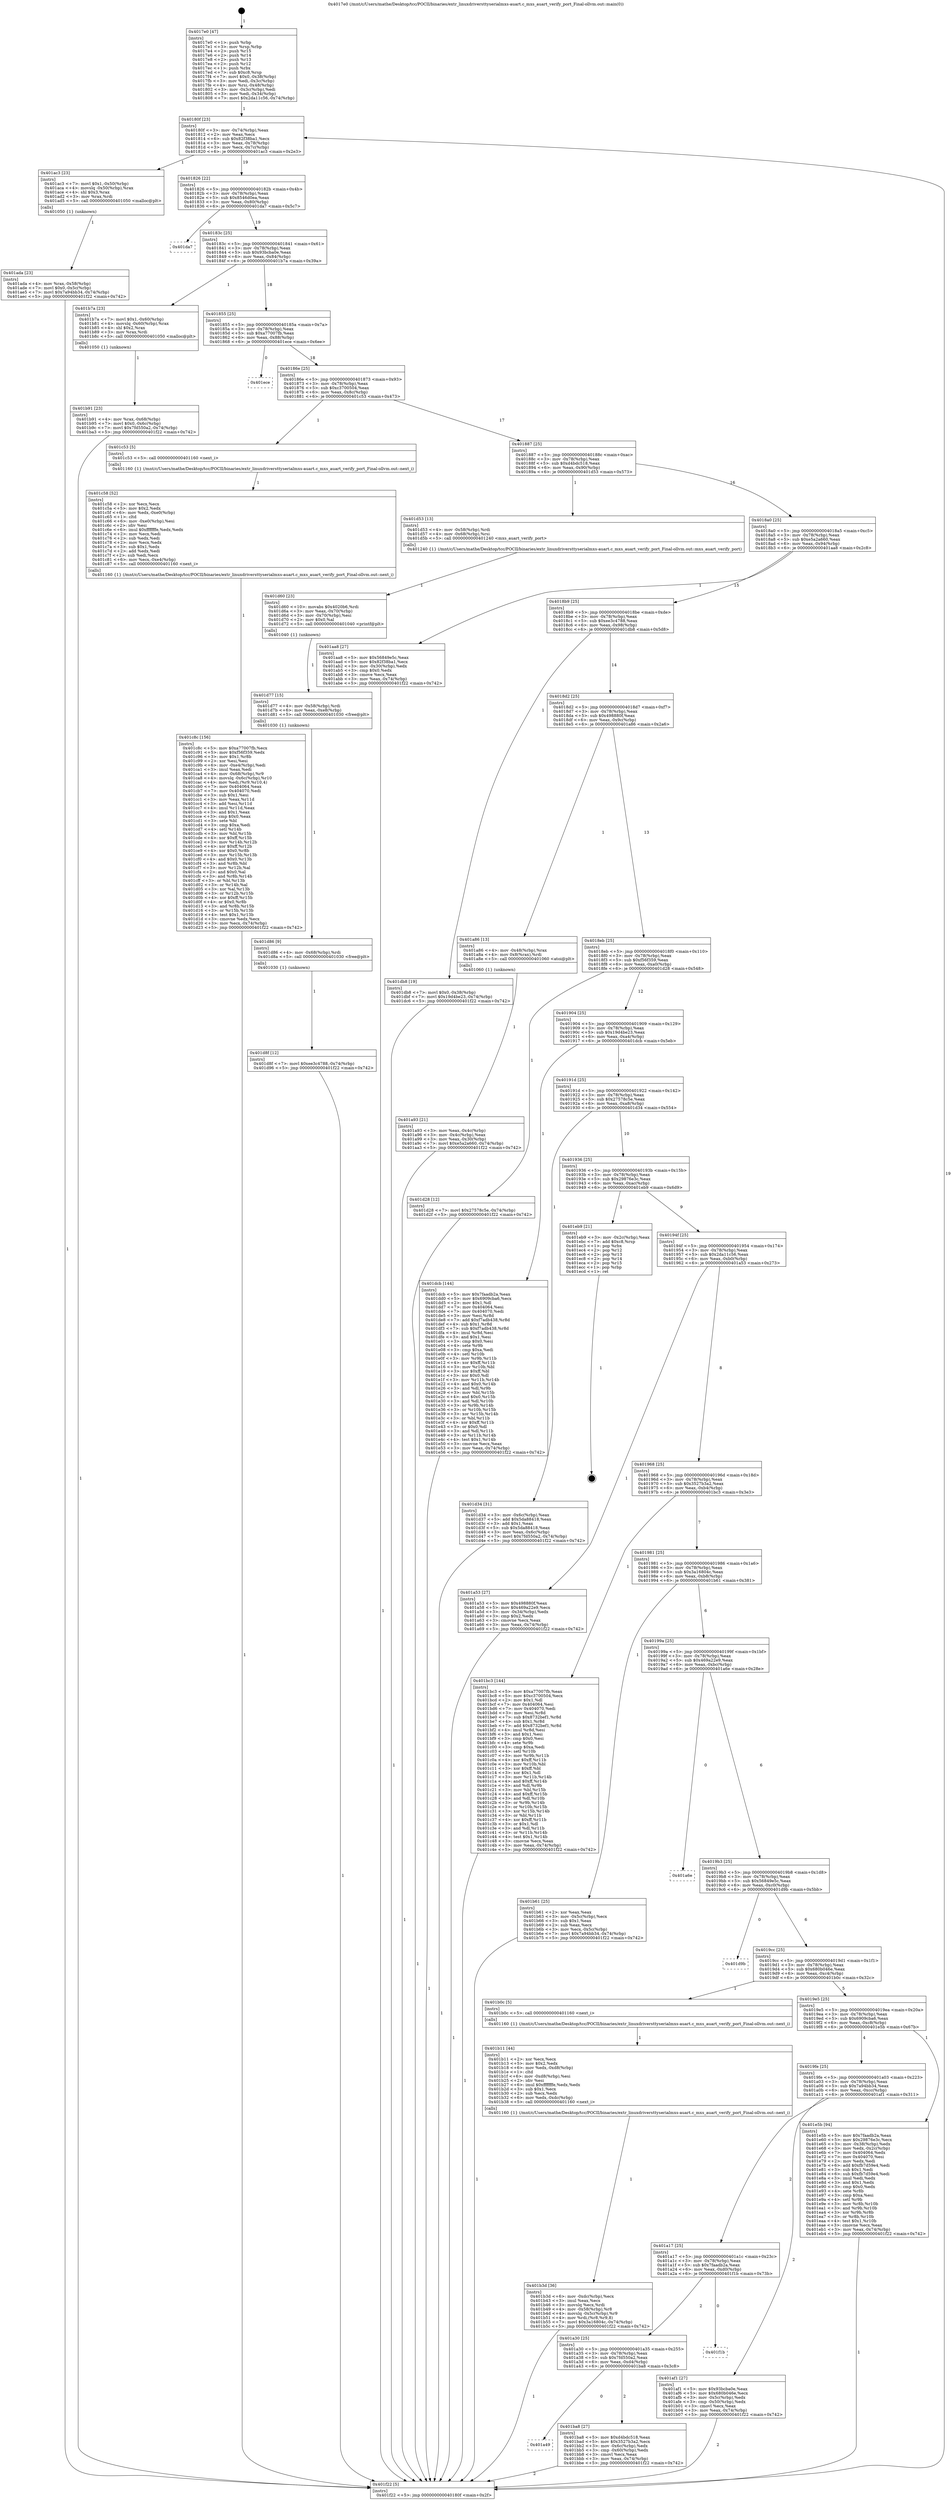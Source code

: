digraph "0x4017e0" {
  label = "0x4017e0 (/mnt/c/Users/mathe/Desktop/tcc/POCII/binaries/extr_linuxdriversttyserialmxs-auart.c_mxs_auart_verify_port_Final-ollvm.out::main(0))"
  labelloc = "t"
  node[shape=record]

  Entry [label="",width=0.3,height=0.3,shape=circle,fillcolor=black,style=filled]
  "0x40180f" [label="{
     0x40180f [23]\l
     | [instrs]\l
     &nbsp;&nbsp;0x40180f \<+3\>: mov -0x74(%rbp),%eax\l
     &nbsp;&nbsp;0x401812 \<+2\>: mov %eax,%ecx\l
     &nbsp;&nbsp;0x401814 \<+6\>: sub $0x82f38ba1,%ecx\l
     &nbsp;&nbsp;0x40181a \<+3\>: mov %eax,-0x78(%rbp)\l
     &nbsp;&nbsp;0x40181d \<+3\>: mov %ecx,-0x7c(%rbp)\l
     &nbsp;&nbsp;0x401820 \<+6\>: je 0000000000401ac3 \<main+0x2e3\>\l
  }"]
  "0x401ac3" [label="{
     0x401ac3 [23]\l
     | [instrs]\l
     &nbsp;&nbsp;0x401ac3 \<+7\>: movl $0x1,-0x50(%rbp)\l
     &nbsp;&nbsp;0x401aca \<+4\>: movslq -0x50(%rbp),%rax\l
     &nbsp;&nbsp;0x401ace \<+4\>: shl $0x3,%rax\l
     &nbsp;&nbsp;0x401ad2 \<+3\>: mov %rax,%rdi\l
     &nbsp;&nbsp;0x401ad5 \<+5\>: call 0000000000401050 \<malloc@plt\>\l
     | [calls]\l
     &nbsp;&nbsp;0x401050 \{1\} (unknown)\l
  }"]
  "0x401826" [label="{
     0x401826 [22]\l
     | [instrs]\l
     &nbsp;&nbsp;0x401826 \<+5\>: jmp 000000000040182b \<main+0x4b\>\l
     &nbsp;&nbsp;0x40182b \<+3\>: mov -0x78(%rbp),%eax\l
     &nbsp;&nbsp;0x40182e \<+5\>: sub $0x8546d0ea,%eax\l
     &nbsp;&nbsp;0x401833 \<+3\>: mov %eax,-0x80(%rbp)\l
     &nbsp;&nbsp;0x401836 \<+6\>: je 0000000000401da7 \<main+0x5c7\>\l
  }"]
  Exit [label="",width=0.3,height=0.3,shape=circle,fillcolor=black,style=filled,peripheries=2]
  "0x401da7" [label="{
     0x401da7\l
  }", style=dashed]
  "0x40183c" [label="{
     0x40183c [25]\l
     | [instrs]\l
     &nbsp;&nbsp;0x40183c \<+5\>: jmp 0000000000401841 \<main+0x61\>\l
     &nbsp;&nbsp;0x401841 \<+3\>: mov -0x78(%rbp),%eax\l
     &nbsp;&nbsp;0x401844 \<+5\>: sub $0x93bcba0e,%eax\l
     &nbsp;&nbsp;0x401849 \<+6\>: mov %eax,-0x84(%rbp)\l
     &nbsp;&nbsp;0x40184f \<+6\>: je 0000000000401b7a \<main+0x39a\>\l
  }"]
  "0x401d8f" [label="{
     0x401d8f [12]\l
     | [instrs]\l
     &nbsp;&nbsp;0x401d8f \<+7\>: movl $0xee3c4788,-0x74(%rbp)\l
     &nbsp;&nbsp;0x401d96 \<+5\>: jmp 0000000000401f22 \<main+0x742\>\l
  }"]
  "0x401b7a" [label="{
     0x401b7a [23]\l
     | [instrs]\l
     &nbsp;&nbsp;0x401b7a \<+7\>: movl $0x1,-0x60(%rbp)\l
     &nbsp;&nbsp;0x401b81 \<+4\>: movslq -0x60(%rbp),%rax\l
     &nbsp;&nbsp;0x401b85 \<+4\>: shl $0x2,%rax\l
     &nbsp;&nbsp;0x401b89 \<+3\>: mov %rax,%rdi\l
     &nbsp;&nbsp;0x401b8c \<+5\>: call 0000000000401050 \<malloc@plt\>\l
     | [calls]\l
     &nbsp;&nbsp;0x401050 \{1\} (unknown)\l
  }"]
  "0x401855" [label="{
     0x401855 [25]\l
     | [instrs]\l
     &nbsp;&nbsp;0x401855 \<+5\>: jmp 000000000040185a \<main+0x7a\>\l
     &nbsp;&nbsp;0x40185a \<+3\>: mov -0x78(%rbp),%eax\l
     &nbsp;&nbsp;0x40185d \<+5\>: sub $0xa77007fb,%eax\l
     &nbsp;&nbsp;0x401862 \<+6\>: mov %eax,-0x88(%rbp)\l
     &nbsp;&nbsp;0x401868 \<+6\>: je 0000000000401ece \<main+0x6ee\>\l
  }"]
  "0x401d86" [label="{
     0x401d86 [9]\l
     | [instrs]\l
     &nbsp;&nbsp;0x401d86 \<+4\>: mov -0x68(%rbp),%rdi\l
     &nbsp;&nbsp;0x401d8a \<+5\>: call 0000000000401030 \<free@plt\>\l
     | [calls]\l
     &nbsp;&nbsp;0x401030 \{1\} (unknown)\l
  }"]
  "0x401ece" [label="{
     0x401ece\l
  }", style=dashed]
  "0x40186e" [label="{
     0x40186e [25]\l
     | [instrs]\l
     &nbsp;&nbsp;0x40186e \<+5\>: jmp 0000000000401873 \<main+0x93\>\l
     &nbsp;&nbsp;0x401873 \<+3\>: mov -0x78(%rbp),%eax\l
     &nbsp;&nbsp;0x401876 \<+5\>: sub $0xc3700504,%eax\l
     &nbsp;&nbsp;0x40187b \<+6\>: mov %eax,-0x8c(%rbp)\l
     &nbsp;&nbsp;0x401881 \<+6\>: je 0000000000401c53 \<main+0x473\>\l
  }"]
  "0x401d77" [label="{
     0x401d77 [15]\l
     | [instrs]\l
     &nbsp;&nbsp;0x401d77 \<+4\>: mov -0x58(%rbp),%rdi\l
     &nbsp;&nbsp;0x401d7b \<+6\>: mov %eax,-0xe8(%rbp)\l
     &nbsp;&nbsp;0x401d81 \<+5\>: call 0000000000401030 \<free@plt\>\l
     | [calls]\l
     &nbsp;&nbsp;0x401030 \{1\} (unknown)\l
  }"]
  "0x401c53" [label="{
     0x401c53 [5]\l
     | [instrs]\l
     &nbsp;&nbsp;0x401c53 \<+5\>: call 0000000000401160 \<next_i\>\l
     | [calls]\l
     &nbsp;&nbsp;0x401160 \{1\} (/mnt/c/Users/mathe/Desktop/tcc/POCII/binaries/extr_linuxdriversttyserialmxs-auart.c_mxs_auart_verify_port_Final-ollvm.out::next_i)\l
  }"]
  "0x401887" [label="{
     0x401887 [25]\l
     | [instrs]\l
     &nbsp;&nbsp;0x401887 \<+5\>: jmp 000000000040188c \<main+0xac\>\l
     &nbsp;&nbsp;0x40188c \<+3\>: mov -0x78(%rbp),%eax\l
     &nbsp;&nbsp;0x40188f \<+5\>: sub $0xd4bdc518,%eax\l
     &nbsp;&nbsp;0x401894 \<+6\>: mov %eax,-0x90(%rbp)\l
     &nbsp;&nbsp;0x40189a \<+6\>: je 0000000000401d53 \<main+0x573\>\l
  }"]
  "0x401d60" [label="{
     0x401d60 [23]\l
     | [instrs]\l
     &nbsp;&nbsp;0x401d60 \<+10\>: movabs $0x4020b6,%rdi\l
     &nbsp;&nbsp;0x401d6a \<+3\>: mov %eax,-0x70(%rbp)\l
     &nbsp;&nbsp;0x401d6d \<+3\>: mov -0x70(%rbp),%esi\l
     &nbsp;&nbsp;0x401d70 \<+2\>: mov $0x0,%al\l
     &nbsp;&nbsp;0x401d72 \<+5\>: call 0000000000401040 \<printf@plt\>\l
     | [calls]\l
     &nbsp;&nbsp;0x401040 \{1\} (unknown)\l
  }"]
  "0x401d53" [label="{
     0x401d53 [13]\l
     | [instrs]\l
     &nbsp;&nbsp;0x401d53 \<+4\>: mov -0x58(%rbp),%rdi\l
     &nbsp;&nbsp;0x401d57 \<+4\>: mov -0x68(%rbp),%rsi\l
     &nbsp;&nbsp;0x401d5b \<+5\>: call 0000000000401240 \<mxs_auart_verify_port\>\l
     | [calls]\l
     &nbsp;&nbsp;0x401240 \{1\} (/mnt/c/Users/mathe/Desktop/tcc/POCII/binaries/extr_linuxdriversttyserialmxs-auart.c_mxs_auart_verify_port_Final-ollvm.out::mxs_auart_verify_port)\l
  }"]
  "0x4018a0" [label="{
     0x4018a0 [25]\l
     | [instrs]\l
     &nbsp;&nbsp;0x4018a0 \<+5\>: jmp 00000000004018a5 \<main+0xc5\>\l
     &nbsp;&nbsp;0x4018a5 \<+3\>: mov -0x78(%rbp),%eax\l
     &nbsp;&nbsp;0x4018a8 \<+5\>: sub $0xe5a2a660,%eax\l
     &nbsp;&nbsp;0x4018ad \<+6\>: mov %eax,-0x94(%rbp)\l
     &nbsp;&nbsp;0x4018b3 \<+6\>: je 0000000000401aa8 \<main+0x2c8\>\l
  }"]
  "0x401c8c" [label="{
     0x401c8c [156]\l
     | [instrs]\l
     &nbsp;&nbsp;0x401c8c \<+5\>: mov $0xa77007fb,%ecx\l
     &nbsp;&nbsp;0x401c91 \<+5\>: mov $0xf56f359,%edx\l
     &nbsp;&nbsp;0x401c96 \<+3\>: mov $0x1,%r8b\l
     &nbsp;&nbsp;0x401c99 \<+2\>: xor %esi,%esi\l
     &nbsp;&nbsp;0x401c9b \<+6\>: mov -0xe4(%rbp),%edi\l
     &nbsp;&nbsp;0x401ca1 \<+3\>: imul %eax,%edi\l
     &nbsp;&nbsp;0x401ca4 \<+4\>: mov -0x68(%rbp),%r9\l
     &nbsp;&nbsp;0x401ca8 \<+4\>: movslq -0x6c(%rbp),%r10\l
     &nbsp;&nbsp;0x401cac \<+4\>: mov %edi,(%r9,%r10,4)\l
     &nbsp;&nbsp;0x401cb0 \<+7\>: mov 0x404064,%eax\l
     &nbsp;&nbsp;0x401cb7 \<+7\>: mov 0x404070,%edi\l
     &nbsp;&nbsp;0x401cbe \<+3\>: sub $0x1,%esi\l
     &nbsp;&nbsp;0x401cc1 \<+3\>: mov %eax,%r11d\l
     &nbsp;&nbsp;0x401cc4 \<+3\>: add %esi,%r11d\l
     &nbsp;&nbsp;0x401cc7 \<+4\>: imul %r11d,%eax\l
     &nbsp;&nbsp;0x401ccb \<+3\>: and $0x1,%eax\l
     &nbsp;&nbsp;0x401cce \<+3\>: cmp $0x0,%eax\l
     &nbsp;&nbsp;0x401cd1 \<+3\>: sete %bl\l
     &nbsp;&nbsp;0x401cd4 \<+3\>: cmp $0xa,%edi\l
     &nbsp;&nbsp;0x401cd7 \<+4\>: setl %r14b\l
     &nbsp;&nbsp;0x401cdb \<+3\>: mov %bl,%r15b\l
     &nbsp;&nbsp;0x401cde \<+4\>: xor $0xff,%r15b\l
     &nbsp;&nbsp;0x401ce2 \<+3\>: mov %r14b,%r12b\l
     &nbsp;&nbsp;0x401ce5 \<+4\>: xor $0xff,%r12b\l
     &nbsp;&nbsp;0x401ce9 \<+4\>: xor $0x0,%r8b\l
     &nbsp;&nbsp;0x401ced \<+3\>: mov %r15b,%r13b\l
     &nbsp;&nbsp;0x401cf0 \<+4\>: and $0x0,%r13b\l
     &nbsp;&nbsp;0x401cf4 \<+3\>: and %r8b,%bl\l
     &nbsp;&nbsp;0x401cf7 \<+3\>: mov %r12b,%al\l
     &nbsp;&nbsp;0x401cfa \<+2\>: and $0x0,%al\l
     &nbsp;&nbsp;0x401cfc \<+3\>: and %r8b,%r14b\l
     &nbsp;&nbsp;0x401cff \<+3\>: or %bl,%r13b\l
     &nbsp;&nbsp;0x401d02 \<+3\>: or %r14b,%al\l
     &nbsp;&nbsp;0x401d05 \<+3\>: xor %al,%r13b\l
     &nbsp;&nbsp;0x401d08 \<+3\>: or %r12b,%r15b\l
     &nbsp;&nbsp;0x401d0b \<+4\>: xor $0xff,%r15b\l
     &nbsp;&nbsp;0x401d0f \<+4\>: or $0x0,%r8b\l
     &nbsp;&nbsp;0x401d13 \<+3\>: and %r8b,%r15b\l
     &nbsp;&nbsp;0x401d16 \<+3\>: or %r15b,%r13b\l
     &nbsp;&nbsp;0x401d19 \<+4\>: test $0x1,%r13b\l
     &nbsp;&nbsp;0x401d1d \<+3\>: cmovne %edx,%ecx\l
     &nbsp;&nbsp;0x401d20 \<+3\>: mov %ecx,-0x74(%rbp)\l
     &nbsp;&nbsp;0x401d23 \<+5\>: jmp 0000000000401f22 \<main+0x742\>\l
  }"]
  "0x401aa8" [label="{
     0x401aa8 [27]\l
     | [instrs]\l
     &nbsp;&nbsp;0x401aa8 \<+5\>: mov $0x56849e5c,%eax\l
     &nbsp;&nbsp;0x401aad \<+5\>: mov $0x82f38ba1,%ecx\l
     &nbsp;&nbsp;0x401ab2 \<+3\>: mov -0x30(%rbp),%edx\l
     &nbsp;&nbsp;0x401ab5 \<+3\>: cmp $0x0,%edx\l
     &nbsp;&nbsp;0x401ab8 \<+3\>: cmove %ecx,%eax\l
     &nbsp;&nbsp;0x401abb \<+3\>: mov %eax,-0x74(%rbp)\l
     &nbsp;&nbsp;0x401abe \<+5\>: jmp 0000000000401f22 \<main+0x742\>\l
  }"]
  "0x4018b9" [label="{
     0x4018b9 [25]\l
     | [instrs]\l
     &nbsp;&nbsp;0x4018b9 \<+5\>: jmp 00000000004018be \<main+0xde\>\l
     &nbsp;&nbsp;0x4018be \<+3\>: mov -0x78(%rbp),%eax\l
     &nbsp;&nbsp;0x4018c1 \<+5\>: sub $0xee3c4788,%eax\l
     &nbsp;&nbsp;0x4018c6 \<+6\>: mov %eax,-0x98(%rbp)\l
     &nbsp;&nbsp;0x4018cc \<+6\>: je 0000000000401db8 \<main+0x5d8\>\l
  }"]
  "0x401c58" [label="{
     0x401c58 [52]\l
     | [instrs]\l
     &nbsp;&nbsp;0x401c58 \<+2\>: xor %ecx,%ecx\l
     &nbsp;&nbsp;0x401c5a \<+5\>: mov $0x2,%edx\l
     &nbsp;&nbsp;0x401c5f \<+6\>: mov %edx,-0xe0(%rbp)\l
     &nbsp;&nbsp;0x401c65 \<+1\>: cltd\l
     &nbsp;&nbsp;0x401c66 \<+6\>: mov -0xe0(%rbp),%esi\l
     &nbsp;&nbsp;0x401c6c \<+2\>: idiv %esi\l
     &nbsp;&nbsp;0x401c6e \<+6\>: imul $0xfffffffe,%edx,%edx\l
     &nbsp;&nbsp;0x401c74 \<+2\>: mov %ecx,%edi\l
     &nbsp;&nbsp;0x401c76 \<+2\>: sub %edx,%edi\l
     &nbsp;&nbsp;0x401c78 \<+2\>: mov %ecx,%edx\l
     &nbsp;&nbsp;0x401c7a \<+3\>: sub $0x1,%edx\l
     &nbsp;&nbsp;0x401c7d \<+2\>: add %edx,%edi\l
     &nbsp;&nbsp;0x401c7f \<+2\>: sub %edi,%ecx\l
     &nbsp;&nbsp;0x401c81 \<+6\>: mov %ecx,-0xe4(%rbp)\l
     &nbsp;&nbsp;0x401c87 \<+5\>: call 0000000000401160 \<next_i\>\l
     | [calls]\l
     &nbsp;&nbsp;0x401160 \{1\} (/mnt/c/Users/mathe/Desktop/tcc/POCII/binaries/extr_linuxdriversttyserialmxs-auart.c_mxs_auart_verify_port_Final-ollvm.out::next_i)\l
  }"]
  "0x401db8" [label="{
     0x401db8 [19]\l
     | [instrs]\l
     &nbsp;&nbsp;0x401db8 \<+7\>: movl $0x0,-0x38(%rbp)\l
     &nbsp;&nbsp;0x401dbf \<+7\>: movl $0x19d4be23,-0x74(%rbp)\l
     &nbsp;&nbsp;0x401dc6 \<+5\>: jmp 0000000000401f22 \<main+0x742\>\l
  }"]
  "0x4018d2" [label="{
     0x4018d2 [25]\l
     | [instrs]\l
     &nbsp;&nbsp;0x4018d2 \<+5\>: jmp 00000000004018d7 \<main+0xf7\>\l
     &nbsp;&nbsp;0x4018d7 \<+3\>: mov -0x78(%rbp),%eax\l
     &nbsp;&nbsp;0x4018da \<+5\>: sub $0x498880f,%eax\l
     &nbsp;&nbsp;0x4018df \<+6\>: mov %eax,-0x9c(%rbp)\l
     &nbsp;&nbsp;0x4018e5 \<+6\>: je 0000000000401a86 \<main+0x2a6\>\l
  }"]
  "0x401a49" [label="{
     0x401a49\l
  }", style=dashed]
  "0x401a86" [label="{
     0x401a86 [13]\l
     | [instrs]\l
     &nbsp;&nbsp;0x401a86 \<+4\>: mov -0x48(%rbp),%rax\l
     &nbsp;&nbsp;0x401a8a \<+4\>: mov 0x8(%rax),%rdi\l
     &nbsp;&nbsp;0x401a8e \<+5\>: call 0000000000401060 \<atoi@plt\>\l
     | [calls]\l
     &nbsp;&nbsp;0x401060 \{1\} (unknown)\l
  }"]
  "0x4018eb" [label="{
     0x4018eb [25]\l
     | [instrs]\l
     &nbsp;&nbsp;0x4018eb \<+5\>: jmp 00000000004018f0 \<main+0x110\>\l
     &nbsp;&nbsp;0x4018f0 \<+3\>: mov -0x78(%rbp),%eax\l
     &nbsp;&nbsp;0x4018f3 \<+5\>: sub $0xf56f359,%eax\l
     &nbsp;&nbsp;0x4018f8 \<+6\>: mov %eax,-0xa0(%rbp)\l
     &nbsp;&nbsp;0x4018fe \<+6\>: je 0000000000401d28 \<main+0x548\>\l
  }"]
  "0x401ba8" [label="{
     0x401ba8 [27]\l
     | [instrs]\l
     &nbsp;&nbsp;0x401ba8 \<+5\>: mov $0xd4bdc518,%eax\l
     &nbsp;&nbsp;0x401bad \<+5\>: mov $0x3527b3a2,%ecx\l
     &nbsp;&nbsp;0x401bb2 \<+3\>: mov -0x6c(%rbp),%edx\l
     &nbsp;&nbsp;0x401bb5 \<+3\>: cmp -0x60(%rbp),%edx\l
     &nbsp;&nbsp;0x401bb8 \<+3\>: cmovl %ecx,%eax\l
     &nbsp;&nbsp;0x401bbb \<+3\>: mov %eax,-0x74(%rbp)\l
     &nbsp;&nbsp;0x401bbe \<+5\>: jmp 0000000000401f22 \<main+0x742\>\l
  }"]
  "0x401d28" [label="{
     0x401d28 [12]\l
     | [instrs]\l
     &nbsp;&nbsp;0x401d28 \<+7\>: movl $0x27578c5e,-0x74(%rbp)\l
     &nbsp;&nbsp;0x401d2f \<+5\>: jmp 0000000000401f22 \<main+0x742\>\l
  }"]
  "0x401904" [label="{
     0x401904 [25]\l
     | [instrs]\l
     &nbsp;&nbsp;0x401904 \<+5\>: jmp 0000000000401909 \<main+0x129\>\l
     &nbsp;&nbsp;0x401909 \<+3\>: mov -0x78(%rbp),%eax\l
     &nbsp;&nbsp;0x40190c \<+5\>: sub $0x19d4be23,%eax\l
     &nbsp;&nbsp;0x401911 \<+6\>: mov %eax,-0xa4(%rbp)\l
     &nbsp;&nbsp;0x401917 \<+6\>: je 0000000000401dcb \<main+0x5eb\>\l
  }"]
  "0x401a30" [label="{
     0x401a30 [25]\l
     | [instrs]\l
     &nbsp;&nbsp;0x401a30 \<+5\>: jmp 0000000000401a35 \<main+0x255\>\l
     &nbsp;&nbsp;0x401a35 \<+3\>: mov -0x78(%rbp),%eax\l
     &nbsp;&nbsp;0x401a38 \<+5\>: sub $0x7fd550a2,%eax\l
     &nbsp;&nbsp;0x401a3d \<+6\>: mov %eax,-0xd4(%rbp)\l
     &nbsp;&nbsp;0x401a43 \<+6\>: je 0000000000401ba8 \<main+0x3c8\>\l
  }"]
  "0x401dcb" [label="{
     0x401dcb [144]\l
     | [instrs]\l
     &nbsp;&nbsp;0x401dcb \<+5\>: mov $0x7faadb2a,%eax\l
     &nbsp;&nbsp;0x401dd0 \<+5\>: mov $0x6909cba6,%ecx\l
     &nbsp;&nbsp;0x401dd5 \<+2\>: mov $0x1,%dl\l
     &nbsp;&nbsp;0x401dd7 \<+7\>: mov 0x404064,%esi\l
     &nbsp;&nbsp;0x401dde \<+7\>: mov 0x404070,%edi\l
     &nbsp;&nbsp;0x401de5 \<+3\>: mov %esi,%r8d\l
     &nbsp;&nbsp;0x401de8 \<+7\>: add $0xf7adb438,%r8d\l
     &nbsp;&nbsp;0x401def \<+4\>: sub $0x1,%r8d\l
     &nbsp;&nbsp;0x401df3 \<+7\>: sub $0xf7adb438,%r8d\l
     &nbsp;&nbsp;0x401dfa \<+4\>: imul %r8d,%esi\l
     &nbsp;&nbsp;0x401dfe \<+3\>: and $0x1,%esi\l
     &nbsp;&nbsp;0x401e01 \<+3\>: cmp $0x0,%esi\l
     &nbsp;&nbsp;0x401e04 \<+4\>: sete %r9b\l
     &nbsp;&nbsp;0x401e08 \<+3\>: cmp $0xa,%edi\l
     &nbsp;&nbsp;0x401e0b \<+4\>: setl %r10b\l
     &nbsp;&nbsp;0x401e0f \<+3\>: mov %r9b,%r11b\l
     &nbsp;&nbsp;0x401e12 \<+4\>: xor $0xff,%r11b\l
     &nbsp;&nbsp;0x401e16 \<+3\>: mov %r10b,%bl\l
     &nbsp;&nbsp;0x401e19 \<+3\>: xor $0xff,%bl\l
     &nbsp;&nbsp;0x401e1c \<+3\>: xor $0x0,%dl\l
     &nbsp;&nbsp;0x401e1f \<+3\>: mov %r11b,%r14b\l
     &nbsp;&nbsp;0x401e22 \<+4\>: and $0x0,%r14b\l
     &nbsp;&nbsp;0x401e26 \<+3\>: and %dl,%r9b\l
     &nbsp;&nbsp;0x401e29 \<+3\>: mov %bl,%r15b\l
     &nbsp;&nbsp;0x401e2c \<+4\>: and $0x0,%r15b\l
     &nbsp;&nbsp;0x401e30 \<+3\>: and %dl,%r10b\l
     &nbsp;&nbsp;0x401e33 \<+3\>: or %r9b,%r14b\l
     &nbsp;&nbsp;0x401e36 \<+3\>: or %r10b,%r15b\l
     &nbsp;&nbsp;0x401e39 \<+3\>: xor %r15b,%r14b\l
     &nbsp;&nbsp;0x401e3c \<+3\>: or %bl,%r11b\l
     &nbsp;&nbsp;0x401e3f \<+4\>: xor $0xff,%r11b\l
     &nbsp;&nbsp;0x401e43 \<+3\>: or $0x0,%dl\l
     &nbsp;&nbsp;0x401e46 \<+3\>: and %dl,%r11b\l
     &nbsp;&nbsp;0x401e49 \<+3\>: or %r11b,%r14b\l
     &nbsp;&nbsp;0x401e4c \<+4\>: test $0x1,%r14b\l
     &nbsp;&nbsp;0x401e50 \<+3\>: cmovne %ecx,%eax\l
     &nbsp;&nbsp;0x401e53 \<+3\>: mov %eax,-0x74(%rbp)\l
     &nbsp;&nbsp;0x401e56 \<+5\>: jmp 0000000000401f22 \<main+0x742\>\l
  }"]
  "0x40191d" [label="{
     0x40191d [25]\l
     | [instrs]\l
     &nbsp;&nbsp;0x40191d \<+5\>: jmp 0000000000401922 \<main+0x142\>\l
     &nbsp;&nbsp;0x401922 \<+3\>: mov -0x78(%rbp),%eax\l
     &nbsp;&nbsp;0x401925 \<+5\>: sub $0x27578c5e,%eax\l
     &nbsp;&nbsp;0x40192a \<+6\>: mov %eax,-0xa8(%rbp)\l
     &nbsp;&nbsp;0x401930 \<+6\>: je 0000000000401d34 \<main+0x554\>\l
  }"]
  "0x401f1b" [label="{
     0x401f1b\l
  }", style=dashed]
  "0x401d34" [label="{
     0x401d34 [31]\l
     | [instrs]\l
     &nbsp;&nbsp;0x401d34 \<+3\>: mov -0x6c(%rbp),%eax\l
     &nbsp;&nbsp;0x401d37 \<+5\>: add $0x5da88418,%eax\l
     &nbsp;&nbsp;0x401d3c \<+3\>: add $0x1,%eax\l
     &nbsp;&nbsp;0x401d3f \<+5\>: sub $0x5da88418,%eax\l
     &nbsp;&nbsp;0x401d44 \<+3\>: mov %eax,-0x6c(%rbp)\l
     &nbsp;&nbsp;0x401d47 \<+7\>: movl $0x7fd550a2,-0x74(%rbp)\l
     &nbsp;&nbsp;0x401d4e \<+5\>: jmp 0000000000401f22 \<main+0x742\>\l
  }"]
  "0x401936" [label="{
     0x401936 [25]\l
     | [instrs]\l
     &nbsp;&nbsp;0x401936 \<+5\>: jmp 000000000040193b \<main+0x15b\>\l
     &nbsp;&nbsp;0x40193b \<+3\>: mov -0x78(%rbp),%eax\l
     &nbsp;&nbsp;0x40193e \<+5\>: sub $0x29876e3c,%eax\l
     &nbsp;&nbsp;0x401943 \<+6\>: mov %eax,-0xac(%rbp)\l
     &nbsp;&nbsp;0x401949 \<+6\>: je 0000000000401eb9 \<main+0x6d9\>\l
  }"]
  "0x401b91" [label="{
     0x401b91 [23]\l
     | [instrs]\l
     &nbsp;&nbsp;0x401b91 \<+4\>: mov %rax,-0x68(%rbp)\l
     &nbsp;&nbsp;0x401b95 \<+7\>: movl $0x0,-0x6c(%rbp)\l
     &nbsp;&nbsp;0x401b9c \<+7\>: movl $0x7fd550a2,-0x74(%rbp)\l
     &nbsp;&nbsp;0x401ba3 \<+5\>: jmp 0000000000401f22 \<main+0x742\>\l
  }"]
  "0x401eb9" [label="{
     0x401eb9 [21]\l
     | [instrs]\l
     &nbsp;&nbsp;0x401eb9 \<+3\>: mov -0x2c(%rbp),%eax\l
     &nbsp;&nbsp;0x401ebc \<+7\>: add $0xc8,%rsp\l
     &nbsp;&nbsp;0x401ec3 \<+1\>: pop %rbx\l
     &nbsp;&nbsp;0x401ec4 \<+2\>: pop %r12\l
     &nbsp;&nbsp;0x401ec6 \<+2\>: pop %r13\l
     &nbsp;&nbsp;0x401ec8 \<+2\>: pop %r14\l
     &nbsp;&nbsp;0x401eca \<+2\>: pop %r15\l
     &nbsp;&nbsp;0x401ecc \<+1\>: pop %rbp\l
     &nbsp;&nbsp;0x401ecd \<+1\>: ret\l
  }"]
  "0x40194f" [label="{
     0x40194f [25]\l
     | [instrs]\l
     &nbsp;&nbsp;0x40194f \<+5\>: jmp 0000000000401954 \<main+0x174\>\l
     &nbsp;&nbsp;0x401954 \<+3\>: mov -0x78(%rbp),%eax\l
     &nbsp;&nbsp;0x401957 \<+5\>: sub $0x2da11c56,%eax\l
     &nbsp;&nbsp;0x40195c \<+6\>: mov %eax,-0xb0(%rbp)\l
     &nbsp;&nbsp;0x401962 \<+6\>: je 0000000000401a53 \<main+0x273\>\l
  }"]
  "0x401b3d" [label="{
     0x401b3d [36]\l
     | [instrs]\l
     &nbsp;&nbsp;0x401b3d \<+6\>: mov -0xdc(%rbp),%ecx\l
     &nbsp;&nbsp;0x401b43 \<+3\>: imul %eax,%ecx\l
     &nbsp;&nbsp;0x401b46 \<+3\>: movslq %ecx,%rdi\l
     &nbsp;&nbsp;0x401b49 \<+4\>: mov -0x58(%rbp),%r8\l
     &nbsp;&nbsp;0x401b4d \<+4\>: movslq -0x5c(%rbp),%r9\l
     &nbsp;&nbsp;0x401b51 \<+4\>: mov %rdi,(%r8,%r9,8)\l
     &nbsp;&nbsp;0x401b55 \<+7\>: movl $0x3a16804c,-0x74(%rbp)\l
     &nbsp;&nbsp;0x401b5c \<+5\>: jmp 0000000000401f22 \<main+0x742\>\l
  }"]
  "0x401a53" [label="{
     0x401a53 [27]\l
     | [instrs]\l
     &nbsp;&nbsp;0x401a53 \<+5\>: mov $0x498880f,%eax\l
     &nbsp;&nbsp;0x401a58 \<+5\>: mov $0x469a22e9,%ecx\l
     &nbsp;&nbsp;0x401a5d \<+3\>: mov -0x34(%rbp),%edx\l
     &nbsp;&nbsp;0x401a60 \<+3\>: cmp $0x2,%edx\l
     &nbsp;&nbsp;0x401a63 \<+3\>: cmovne %ecx,%eax\l
     &nbsp;&nbsp;0x401a66 \<+3\>: mov %eax,-0x74(%rbp)\l
     &nbsp;&nbsp;0x401a69 \<+5\>: jmp 0000000000401f22 \<main+0x742\>\l
  }"]
  "0x401968" [label="{
     0x401968 [25]\l
     | [instrs]\l
     &nbsp;&nbsp;0x401968 \<+5\>: jmp 000000000040196d \<main+0x18d\>\l
     &nbsp;&nbsp;0x40196d \<+3\>: mov -0x78(%rbp),%eax\l
     &nbsp;&nbsp;0x401970 \<+5\>: sub $0x3527b3a2,%eax\l
     &nbsp;&nbsp;0x401975 \<+6\>: mov %eax,-0xb4(%rbp)\l
     &nbsp;&nbsp;0x40197b \<+6\>: je 0000000000401bc3 \<main+0x3e3\>\l
  }"]
  "0x401f22" [label="{
     0x401f22 [5]\l
     | [instrs]\l
     &nbsp;&nbsp;0x401f22 \<+5\>: jmp 000000000040180f \<main+0x2f\>\l
  }"]
  "0x4017e0" [label="{
     0x4017e0 [47]\l
     | [instrs]\l
     &nbsp;&nbsp;0x4017e0 \<+1\>: push %rbp\l
     &nbsp;&nbsp;0x4017e1 \<+3\>: mov %rsp,%rbp\l
     &nbsp;&nbsp;0x4017e4 \<+2\>: push %r15\l
     &nbsp;&nbsp;0x4017e6 \<+2\>: push %r14\l
     &nbsp;&nbsp;0x4017e8 \<+2\>: push %r13\l
     &nbsp;&nbsp;0x4017ea \<+2\>: push %r12\l
     &nbsp;&nbsp;0x4017ec \<+1\>: push %rbx\l
     &nbsp;&nbsp;0x4017ed \<+7\>: sub $0xc8,%rsp\l
     &nbsp;&nbsp;0x4017f4 \<+7\>: movl $0x0,-0x38(%rbp)\l
     &nbsp;&nbsp;0x4017fb \<+3\>: mov %edi,-0x3c(%rbp)\l
     &nbsp;&nbsp;0x4017fe \<+4\>: mov %rsi,-0x48(%rbp)\l
     &nbsp;&nbsp;0x401802 \<+3\>: mov -0x3c(%rbp),%edi\l
     &nbsp;&nbsp;0x401805 \<+3\>: mov %edi,-0x34(%rbp)\l
     &nbsp;&nbsp;0x401808 \<+7\>: movl $0x2da11c56,-0x74(%rbp)\l
  }"]
  "0x401a93" [label="{
     0x401a93 [21]\l
     | [instrs]\l
     &nbsp;&nbsp;0x401a93 \<+3\>: mov %eax,-0x4c(%rbp)\l
     &nbsp;&nbsp;0x401a96 \<+3\>: mov -0x4c(%rbp),%eax\l
     &nbsp;&nbsp;0x401a99 \<+3\>: mov %eax,-0x30(%rbp)\l
     &nbsp;&nbsp;0x401a9c \<+7\>: movl $0xe5a2a660,-0x74(%rbp)\l
     &nbsp;&nbsp;0x401aa3 \<+5\>: jmp 0000000000401f22 \<main+0x742\>\l
  }"]
  "0x401ada" [label="{
     0x401ada [23]\l
     | [instrs]\l
     &nbsp;&nbsp;0x401ada \<+4\>: mov %rax,-0x58(%rbp)\l
     &nbsp;&nbsp;0x401ade \<+7\>: movl $0x0,-0x5c(%rbp)\l
     &nbsp;&nbsp;0x401ae5 \<+7\>: movl $0x7a94bb34,-0x74(%rbp)\l
     &nbsp;&nbsp;0x401aec \<+5\>: jmp 0000000000401f22 \<main+0x742\>\l
  }"]
  "0x401b11" [label="{
     0x401b11 [44]\l
     | [instrs]\l
     &nbsp;&nbsp;0x401b11 \<+2\>: xor %ecx,%ecx\l
     &nbsp;&nbsp;0x401b13 \<+5\>: mov $0x2,%edx\l
     &nbsp;&nbsp;0x401b18 \<+6\>: mov %edx,-0xd8(%rbp)\l
     &nbsp;&nbsp;0x401b1e \<+1\>: cltd\l
     &nbsp;&nbsp;0x401b1f \<+6\>: mov -0xd8(%rbp),%esi\l
     &nbsp;&nbsp;0x401b25 \<+2\>: idiv %esi\l
     &nbsp;&nbsp;0x401b27 \<+6\>: imul $0xfffffffe,%edx,%edx\l
     &nbsp;&nbsp;0x401b2d \<+3\>: sub $0x1,%ecx\l
     &nbsp;&nbsp;0x401b30 \<+2\>: sub %ecx,%edx\l
     &nbsp;&nbsp;0x401b32 \<+6\>: mov %edx,-0xdc(%rbp)\l
     &nbsp;&nbsp;0x401b38 \<+5\>: call 0000000000401160 \<next_i\>\l
     | [calls]\l
     &nbsp;&nbsp;0x401160 \{1\} (/mnt/c/Users/mathe/Desktop/tcc/POCII/binaries/extr_linuxdriversttyserialmxs-auart.c_mxs_auart_verify_port_Final-ollvm.out::next_i)\l
  }"]
  "0x401bc3" [label="{
     0x401bc3 [144]\l
     | [instrs]\l
     &nbsp;&nbsp;0x401bc3 \<+5\>: mov $0xa77007fb,%eax\l
     &nbsp;&nbsp;0x401bc8 \<+5\>: mov $0xc3700504,%ecx\l
     &nbsp;&nbsp;0x401bcd \<+2\>: mov $0x1,%dl\l
     &nbsp;&nbsp;0x401bcf \<+7\>: mov 0x404064,%esi\l
     &nbsp;&nbsp;0x401bd6 \<+7\>: mov 0x404070,%edi\l
     &nbsp;&nbsp;0x401bdd \<+3\>: mov %esi,%r8d\l
     &nbsp;&nbsp;0x401be0 \<+7\>: sub $0x8732bef1,%r8d\l
     &nbsp;&nbsp;0x401be7 \<+4\>: sub $0x1,%r8d\l
     &nbsp;&nbsp;0x401beb \<+7\>: add $0x8732bef1,%r8d\l
     &nbsp;&nbsp;0x401bf2 \<+4\>: imul %r8d,%esi\l
     &nbsp;&nbsp;0x401bf6 \<+3\>: and $0x1,%esi\l
     &nbsp;&nbsp;0x401bf9 \<+3\>: cmp $0x0,%esi\l
     &nbsp;&nbsp;0x401bfc \<+4\>: sete %r9b\l
     &nbsp;&nbsp;0x401c00 \<+3\>: cmp $0xa,%edi\l
     &nbsp;&nbsp;0x401c03 \<+4\>: setl %r10b\l
     &nbsp;&nbsp;0x401c07 \<+3\>: mov %r9b,%r11b\l
     &nbsp;&nbsp;0x401c0a \<+4\>: xor $0xff,%r11b\l
     &nbsp;&nbsp;0x401c0e \<+3\>: mov %r10b,%bl\l
     &nbsp;&nbsp;0x401c11 \<+3\>: xor $0xff,%bl\l
     &nbsp;&nbsp;0x401c14 \<+3\>: xor $0x1,%dl\l
     &nbsp;&nbsp;0x401c17 \<+3\>: mov %r11b,%r14b\l
     &nbsp;&nbsp;0x401c1a \<+4\>: and $0xff,%r14b\l
     &nbsp;&nbsp;0x401c1e \<+3\>: and %dl,%r9b\l
     &nbsp;&nbsp;0x401c21 \<+3\>: mov %bl,%r15b\l
     &nbsp;&nbsp;0x401c24 \<+4\>: and $0xff,%r15b\l
     &nbsp;&nbsp;0x401c28 \<+3\>: and %dl,%r10b\l
     &nbsp;&nbsp;0x401c2b \<+3\>: or %r9b,%r14b\l
     &nbsp;&nbsp;0x401c2e \<+3\>: or %r10b,%r15b\l
     &nbsp;&nbsp;0x401c31 \<+3\>: xor %r15b,%r14b\l
     &nbsp;&nbsp;0x401c34 \<+3\>: or %bl,%r11b\l
     &nbsp;&nbsp;0x401c37 \<+4\>: xor $0xff,%r11b\l
     &nbsp;&nbsp;0x401c3b \<+3\>: or $0x1,%dl\l
     &nbsp;&nbsp;0x401c3e \<+3\>: and %dl,%r11b\l
     &nbsp;&nbsp;0x401c41 \<+3\>: or %r11b,%r14b\l
     &nbsp;&nbsp;0x401c44 \<+4\>: test $0x1,%r14b\l
     &nbsp;&nbsp;0x401c48 \<+3\>: cmovne %ecx,%eax\l
     &nbsp;&nbsp;0x401c4b \<+3\>: mov %eax,-0x74(%rbp)\l
     &nbsp;&nbsp;0x401c4e \<+5\>: jmp 0000000000401f22 \<main+0x742\>\l
  }"]
  "0x401981" [label="{
     0x401981 [25]\l
     | [instrs]\l
     &nbsp;&nbsp;0x401981 \<+5\>: jmp 0000000000401986 \<main+0x1a6\>\l
     &nbsp;&nbsp;0x401986 \<+3\>: mov -0x78(%rbp),%eax\l
     &nbsp;&nbsp;0x401989 \<+5\>: sub $0x3a16804c,%eax\l
     &nbsp;&nbsp;0x40198e \<+6\>: mov %eax,-0xb8(%rbp)\l
     &nbsp;&nbsp;0x401994 \<+6\>: je 0000000000401b61 \<main+0x381\>\l
  }"]
  "0x401a17" [label="{
     0x401a17 [25]\l
     | [instrs]\l
     &nbsp;&nbsp;0x401a17 \<+5\>: jmp 0000000000401a1c \<main+0x23c\>\l
     &nbsp;&nbsp;0x401a1c \<+3\>: mov -0x78(%rbp),%eax\l
     &nbsp;&nbsp;0x401a1f \<+5\>: sub $0x7faadb2a,%eax\l
     &nbsp;&nbsp;0x401a24 \<+6\>: mov %eax,-0xd0(%rbp)\l
     &nbsp;&nbsp;0x401a2a \<+6\>: je 0000000000401f1b \<main+0x73b\>\l
  }"]
  "0x401b61" [label="{
     0x401b61 [25]\l
     | [instrs]\l
     &nbsp;&nbsp;0x401b61 \<+2\>: xor %eax,%eax\l
     &nbsp;&nbsp;0x401b63 \<+3\>: mov -0x5c(%rbp),%ecx\l
     &nbsp;&nbsp;0x401b66 \<+3\>: sub $0x1,%eax\l
     &nbsp;&nbsp;0x401b69 \<+2\>: sub %eax,%ecx\l
     &nbsp;&nbsp;0x401b6b \<+3\>: mov %ecx,-0x5c(%rbp)\l
     &nbsp;&nbsp;0x401b6e \<+7\>: movl $0x7a94bb34,-0x74(%rbp)\l
     &nbsp;&nbsp;0x401b75 \<+5\>: jmp 0000000000401f22 \<main+0x742\>\l
  }"]
  "0x40199a" [label="{
     0x40199a [25]\l
     | [instrs]\l
     &nbsp;&nbsp;0x40199a \<+5\>: jmp 000000000040199f \<main+0x1bf\>\l
     &nbsp;&nbsp;0x40199f \<+3\>: mov -0x78(%rbp),%eax\l
     &nbsp;&nbsp;0x4019a2 \<+5\>: sub $0x469a22e9,%eax\l
     &nbsp;&nbsp;0x4019a7 \<+6\>: mov %eax,-0xbc(%rbp)\l
     &nbsp;&nbsp;0x4019ad \<+6\>: je 0000000000401a6e \<main+0x28e\>\l
  }"]
  "0x401af1" [label="{
     0x401af1 [27]\l
     | [instrs]\l
     &nbsp;&nbsp;0x401af1 \<+5\>: mov $0x93bcba0e,%eax\l
     &nbsp;&nbsp;0x401af6 \<+5\>: mov $0x680b046e,%ecx\l
     &nbsp;&nbsp;0x401afb \<+3\>: mov -0x5c(%rbp),%edx\l
     &nbsp;&nbsp;0x401afe \<+3\>: cmp -0x50(%rbp),%edx\l
     &nbsp;&nbsp;0x401b01 \<+3\>: cmovl %ecx,%eax\l
     &nbsp;&nbsp;0x401b04 \<+3\>: mov %eax,-0x74(%rbp)\l
     &nbsp;&nbsp;0x401b07 \<+5\>: jmp 0000000000401f22 \<main+0x742\>\l
  }"]
  "0x401a6e" [label="{
     0x401a6e\l
  }", style=dashed]
  "0x4019b3" [label="{
     0x4019b3 [25]\l
     | [instrs]\l
     &nbsp;&nbsp;0x4019b3 \<+5\>: jmp 00000000004019b8 \<main+0x1d8\>\l
     &nbsp;&nbsp;0x4019b8 \<+3\>: mov -0x78(%rbp),%eax\l
     &nbsp;&nbsp;0x4019bb \<+5\>: sub $0x56849e5c,%eax\l
     &nbsp;&nbsp;0x4019c0 \<+6\>: mov %eax,-0xc0(%rbp)\l
     &nbsp;&nbsp;0x4019c6 \<+6\>: je 0000000000401d9b \<main+0x5bb\>\l
  }"]
  "0x4019fe" [label="{
     0x4019fe [25]\l
     | [instrs]\l
     &nbsp;&nbsp;0x4019fe \<+5\>: jmp 0000000000401a03 \<main+0x223\>\l
     &nbsp;&nbsp;0x401a03 \<+3\>: mov -0x78(%rbp),%eax\l
     &nbsp;&nbsp;0x401a06 \<+5\>: sub $0x7a94bb34,%eax\l
     &nbsp;&nbsp;0x401a0b \<+6\>: mov %eax,-0xcc(%rbp)\l
     &nbsp;&nbsp;0x401a11 \<+6\>: je 0000000000401af1 \<main+0x311\>\l
  }"]
  "0x401d9b" [label="{
     0x401d9b\l
  }", style=dashed]
  "0x4019cc" [label="{
     0x4019cc [25]\l
     | [instrs]\l
     &nbsp;&nbsp;0x4019cc \<+5\>: jmp 00000000004019d1 \<main+0x1f1\>\l
     &nbsp;&nbsp;0x4019d1 \<+3\>: mov -0x78(%rbp),%eax\l
     &nbsp;&nbsp;0x4019d4 \<+5\>: sub $0x680b046e,%eax\l
     &nbsp;&nbsp;0x4019d9 \<+6\>: mov %eax,-0xc4(%rbp)\l
     &nbsp;&nbsp;0x4019df \<+6\>: je 0000000000401b0c \<main+0x32c\>\l
  }"]
  "0x401e5b" [label="{
     0x401e5b [94]\l
     | [instrs]\l
     &nbsp;&nbsp;0x401e5b \<+5\>: mov $0x7faadb2a,%eax\l
     &nbsp;&nbsp;0x401e60 \<+5\>: mov $0x29876e3c,%ecx\l
     &nbsp;&nbsp;0x401e65 \<+3\>: mov -0x38(%rbp),%edx\l
     &nbsp;&nbsp;0x401e68 \<+3\>: mov %edx,-0x2c(%rbp)\l
     &nbsp;&nbsp;0x401e6b \<+7\>: mov 0x404064,%edx\l
     &nbsp;&nbsp;0x401e72 \<+7\>: mov 0x404070,%esi\l
     &nbsp;&nbsp;0x401e79 \<+2\>: mov %edx,%edi\l
     &nbsp;&nbsp;0x401e7b \<+6\>: add $0xfb7d59e4,%edi\l
     &nbsp;&nbsp;0x401e81 \<+3\>: sub $0x1,%edi\l
     &nbsp;&nbsp;0x401e84 \<+6\>: sub $0xfb7d59e4,%edi\l
     &nbsp;&nbsp;0x401e8a \<+3\>: imul %edi,%edx\l
     &nbsp;&nbsp;0x401e8d \<+3\>: and $0x1,%edx\l
     &nbsp;&nbsp;0x401e90 \<+3\>: cmp $0x0,%edx\l
     &nbsp;&nbsp;0x401e93 \<+4\>: sete %r8b\l
     &nbsp;&nbsp;0x401e97 \<+3\>: cmp $0xa,%esi\l
     &nbsp;&nbsp;0x401e9a \<+4\>: setl %r9b\l
     &nbsp;&nbsp;0x401e9e \<+3\>: mov %r8b,%r10b\l
     &nbsp;&nbsp;0x401ea1 \<+3\>: and %r9b,%r10b\l
     &nbsp;&nbsp;0x401ea4 \<+3\>: xor %r9b,%r8b\l
     &nbsp;&nbsp;0x401ea7 \<+3\>: or %r8b,%r10b\l
     &nbsp;&nbsp;0x401eaa \<+4\>: test $0x1,%r10b\l
     &nbsp;&nbsp;0x401eae \<+3\>: cmovne %ecx,%eax\l
     &nbsp;&nbsp;0x401eb1 \<+3\>: mov %eax,-0x74(%rbp)\l
     &nbsp;&nbsp;0x401eb4 \<+5\>: jmp 0000000000401f22 \<main+0x742\>\l
  }"]
  "0x401b0c" [label="{
     0x401b0c [5]\l
     | [instrs]\l
     &nbsp;&nbsp;0x401b0c \<+5\>: call 0000000000401160 \<next_i\>\l
     | [calls]\l
     &nbsp;&nbsp;0x401160 \{1\} (/mnt/c/Users/mathe/Desktop/tcc/POCII/binaries/extr_linuxdriversttyserialmxs-auart.c_mxs_auart_verify_port_Final-ollvm.out::next_i)\l
  }"]
  "0x4019e5" [label="{
     0x4019e5 [25]\l
     | [instrs]\l
     &nbsp;&nbsp;0x4019e5 \<+5\>: jmp 00000000004019ea \<main+0x20a\>\l
     &nbsp;&nbsp;0x4019ea \<+3\>: mov -0x78(%rbp),%eax\l
     &nbsp;&nbsp;0x4019ed \<+5\>: sub $0x6909cba6,%eax\l
     &nbsp;&nbsp;0x4019f2 \<+6\>: mov %eax,-0xc8(%rbp)\l
     &nbsp;&nbsp;0x4019f8 \<+6\>: je 0000000000401e5b \<main+0x67b\>\l
  }"]
  Entry -> "0x4017e0" [label=" 1"]
  "0x40180f" -> "0x401ac3" [label=" 1"]
  "0x40180f" -> "0x401826" [label=" 19"]
  "0x401eb9" -> Exit [label=" 1"]
  "0x401826" -> "0x401da7" [label=" 0"]
  "0x401826" -> "0x40183c" [label=" 19"]
  "0x401e5b" -> "0x401f22" [label=" 1"]
  "0x40183c" -> "0x401b7a" [label=" 1"]
  "0x40183c" -> "0x401855" [label=" 18"]
  "0x401dcb" -> "0x401f22" [label=" 1"]
  "0x401855" -> "0x401ece" [label=" 0"]
  "0x401855" -> "0x40186e" [label=" 18"]
  "0x401db8" -> "0x401f22" [label=" 1"]
  "0x40186e" -> "0x401c53" [label=" 1"]
  "0x40186e" -> "0x401887" [label=" 17"]
  "0x401d8f" -> "0x401f22" [label=" 1"]
  "0x401887" -> "0x401d53" [label=" 1"]
  "0x401887" -> "0x4018a0" [label=" 16"]
  "0x401d86" -> "0x401d8f" [label=" 1"]
  "0x4018a0" -> "0x401aa8" [label=" 1"]
  "0x4018a0" -> "0x4018b9" [label=" 15"]
  "0x401d77" -> "0x401d86" [label=" 1"]
  "0x4018b9" -> "0x401db8" [label=" 1"]
  "0x4018b9" -> "0x4018d2" [label=" 14"]
  "0x401d60" -> "0x401d77" [label=" 1"]
  "0x4018d2" -> "0x401a86" [label=" 1"]
  "0x4018d2" -> "0x4018eb" [label=" 13"]
  "0x401d53" -> "0x401d60" [label=" 1"]
  "0x4018eb" -> "0x401d28" [label=" 1"]
  "0x4018eb" -> "0x401904" [label=" 12"]
  "0x401d34" -> "0x401f22" [label=" 1"]
  "0x401904" -> "0x401dcb" [label=" 1"]
  "0x401904" -> "0x40191d" [label=" 11"]
  "0x401c8c" -> "0x401f22" [label=" 1"]
  "0x40191d" -> "0x401d34" [label=" 1"]
  "0x40191d" -> "0x401936" [label=" 10"]
  "0x401c58" -> "0x401c8c" [label=" 1"]
  "0x401936" -> "0x401eb9" [label=" 1"]
  "0x401936" -> "0x40194f" [label=" 9"]
  "0x401bc3" -> "0x401f22" [label=" 1"]
  "0x40194f" -> "0x401a53" [label=" 1"]
  "0x40194f" -> "0x401968" [label=" 8"]
  "0x401a53" -> "0x401f22" [label=" 1"]
  "0x4017e0" -> "0x40180f" [label=" 1"]
  "0x401f22" -> "0x40180f" [label=" 19"]
  "0x401a86" -> "0x401a93" [label=" 1"]
  "0x401a93" -> "0x401f22" [label=" 1"]
  "0x401aa8" -> "0x401f22" [label=" 1"]
  "0x401ac3" -> "0x401ada" [label=" 1"]
  "0x401ada" -> "0x401f22" [label=" 1"]
  "0x401ba8" -> "0x401f22" [label=" 2"]
  "0x401968" -> "0x401bc3" [label=" 1"]
  "0x401968" -> "0x401981" [label=" 7"]
  "0x401a30" -> "0x401a49" [label=" 0"]
  "0x401981" -> "0x401b61" [label=" 1"]
  "0x401981" -> "0x40199a" [label=" 6"]
  "0x401a30" -> "0x401ba8" [label=" 2"]
  "0x40199a" -> "0x401a6e" [label=" 0"]
  "0x40199a" -> "0x4019b3" [label=" 6"]
  "0x401d28" -> "0x401f22" [label=" 1"]
  "0x4019b3" -> "0x401d9b" [label=" 0"]
  "0x4019b3" -> "0x4019cc" [label=" 6"]
  "0x401a17" -> "0x401f1b" [label=" 0"]
  "0x4019cc" -> "0x401b0c" [label=" 1"]
  "0x4019cc" -> "0x4019e5" [label=" 5"]
  "0x401c53" -> "0x401c58" [label=" 1"]
  "0x4019e5" -> "0x401e5b" [label=" 1"]
  "0x4019e5" -> "0x4019fe" [label=" 4"]
  "0x401a17" -> "0x401a30" [label=" 2"]
  "0x4019fe" -> "0x401af1" [label=" 2"]
  "0x4019fe" -> "0x401a17" [label=" 2"]
  "0x401af1" -> "0x401f22" [label=" 2"]
  "0x401b0c" -> "0x401b11" [label=" 1"]
  "0x401b11" -> "0x401b3d" [label=" 1"]
  "0x401b3d" -> "0x401f22" [label=" 1"]
  "0x401b61" -> "0x401f22" [label=" 1"]
  "0x401b7a" -> "0x401b91" [label=" 1"]
  "0x401b91" -> "0x401f22" [label=" 1"]
}
